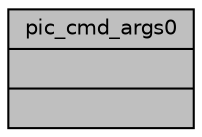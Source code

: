 digraph "pic_cmd_args0"
{
 // INTERACTIVE_SVG=YES
  edge [fontname="Helvetica",fontsize="10",labelfontname="Helvetica",labelfontsize="10"];
  node [fontname="Helvetica",fontsize="10",shape=record];
  Node1 [label="{pic_cmd_args0\n||}",height=0.2,width=0.4,color="black", fillcolor="grey75", style="filled", fontcolor="black"];
}
